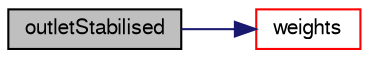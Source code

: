 digraph "outletStabilised"
{
  bgcolor="transparent";
  edge [fontname="FreeSans",fontsize="10",labelfontname="FreeSans",labelfontsize="10"];
  node [fontname="FreeSans",fontsize="10",shape=record];
  rankdir="LR";
  Node2 [label="outletStabilised",height=0.2,width=0.4,color="black", fillcolor="grey75", style="filled", fontcolor="black"];
  Node2 -> Node3 [color="midnightblue",fontsize="10",style="solid",fontname="FreeSans"];
  Node3 [label="weights",height=0.2,width=0.4,color="red",URL="$a23222.html#a3850190d622c7d30ee9b7357d248d2b4",tooltip="Return the interpolation weighting factors. "];
}
